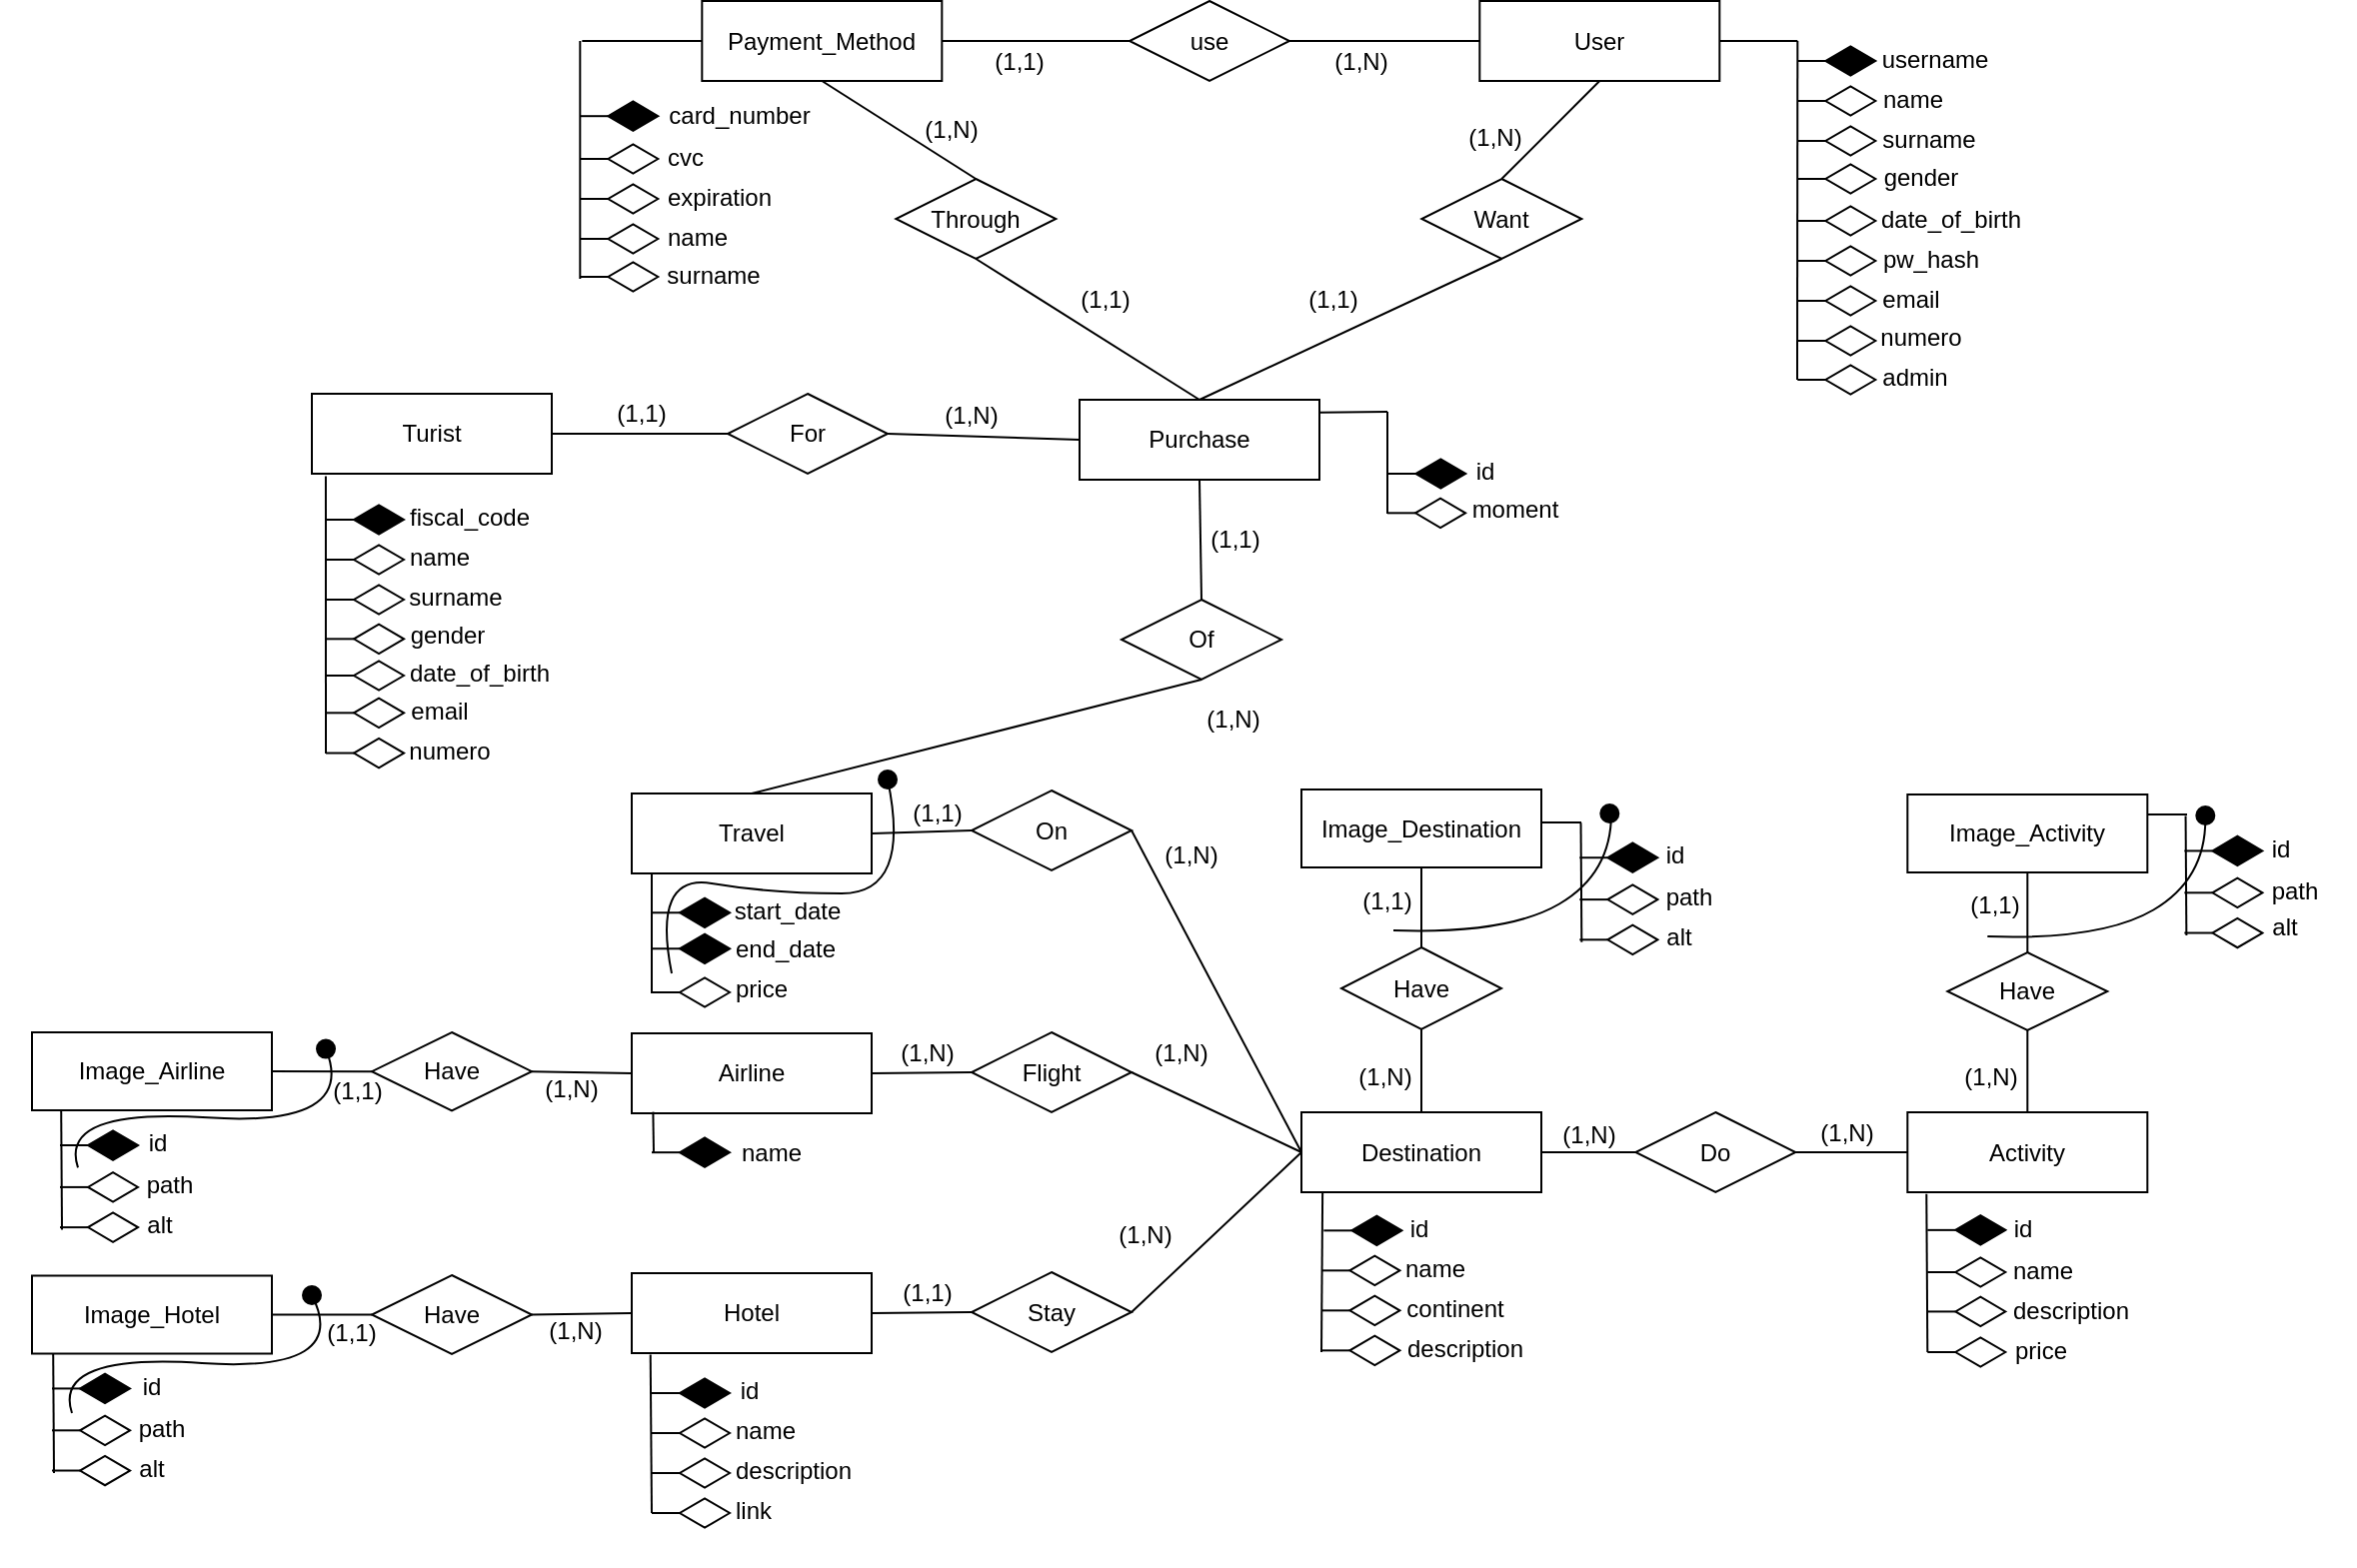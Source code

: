 <mxfile version="20.6.0" type="device"><diagram id="Di9s90D5BJ-oNOoDSjlQ" name="Pagina-1"><mxGraphModel dx="2793" dy="1998" grid="1" gridSize="10" guides="1" tooltips="1" connect="1" arrows="1" fold="1" page="1" pageScale="1" pageWidth="827" pageHeight="1169" math="0" shadow="0"><root><mxCell id="0"/><mxCell id="1" parent="0"/><mxCell id="9wGq8UuFE4hPXw9gjOKb-1" value="Destination" style="rounded=0;whiteSpace=wrap;html=1;" vertex="1" parent="1"><mxGeometry x="135" y="319.5" width="120" height="40" as="geometry"/></mxCell><mxCell id="9wGq8UuFE4hPXw9gjOKb-2" value="Do" style="rhombus;whiteSpace=wrap;html=1;" vertex="1" parent="1"><mxGeometry x="302.16" y="319.5" width="80" height="40" as="geometry"/></mxCell><mxCell id="9wGq8UuFE4hPXw9gjOKb-3" value="" style="endArrow=none;html=1;rounded=0;entryX=0;entryY=0.5;entryDx=0;entryDy=0;exitX=1;exitY=0.5;exitDx=0;exitDy=0;" edge="1" parent="1" source="9wGq8UuFE4hPXw9gjOKb-1" target="9wGq8UuFE4hPXw9gjOKb-2"><mxGeometry width="50" height="50" relative="1" as="geometry"><mxPoint x="175" y="259.5" as="sourcePoint"/><mxPoint x="299" y="339.5" as="targetPoint"/></mxGeometry></mxCell><mxCell id="9wGq8UuFE4hPXw9gjOKb-4" value="Activity" style="rounded=0;whiteSpace=wrap;html=1;" vertex="1" parent="1"><mxGeometry x="438.16" y="319.5" width="120" height="40" as="geometry"/></mxCell><mxCell id="9wGq8UuFE4hPXw9gjOKb-5" value="" style="endArrow=none;html=1;rounded=0;entryX=0;entryY=0.5;entryDx=0;entryDy=0;exitX=1;exitY=0.5;exitDx=0;exitDy=0;" edge="1" parent="1" source="9wGq8UuFE4hPXw9gjOKb-2" target="9wGq8UuFE4hPXw9gjOKb-4"><mxGeometry width="50" height="50" relative="1" as="geometry"><mxPoint x="238.16" y="339.5" as="sourcePoint"/><mxPoint x="288.16" y="289.5" as="targetPoint"/></mxGeometry></mxCell><mxCell id="9wGq8UuFE4hPXw9gjOKb-6" value="(1,N)" style="text;html=1;strokeColor=none;fillColor=none;align=center;verticalAlign=middle;whiteSpace=wrap;rounded=0;" vertex="1" parent="1"><mxGeometry x="249.16" y="320.5" width="60" height="20" as="geometry"/></mxCell><mxCell id="9wGq8UuFE4hPXw9gjOKb-8" value="" style="endArrow=none;html=1;rounded=0;entryX=0.088;entryY=1.003;entryDx=0;entryDy=0;entryPerimeter=0;" edge="1" parent="1" target="9wGq8UuFE4hPXw9gjOKb-1"><mxGeometry width="50" height="50" relative="1" as="geometry"><mxPoint x="145" y="439.5" as="sourcePoint"/><mxPoint x="145.0" y="361.67" as="targetPoint"/></mxGeometry></mxCell><mxCell id="9wGq8UuFE4hPXw9gjOKb-9" value="" style="endArrow=diamondThin;endFill=1;endSize=24;html=1;rounded=0;" edge="1" parent="1"><mxGeometry width="160" relative="1" as="geometry"><mxPoint x="146.16" y="378.67" as="sourcePoint"/><mxPoint x="186.16" y="378.67" as="targetPoint"/></mxGeometry></mxCell><mxCell id="9wGq8UuFE4hPXw9gjOKb-10" value="" style="endArrow=diamondThin;endFill=0;endSize=24;html=1;rounded=0;" edge="1" parent="1"><mxGeometry width="160" relative="1" as="geometry"><mxPoint x="145.16" y="398.67" as="sourcePoint"/><mxPoint x="185.16" y="398.67" as="targetPoint"/></mxGeometry></mxCell><mxCell id="9wGq8UuFE4hPXw9gjOKb-11" value="" style="endArrow=diamondThin;endFill=0;endSize=24;html=1;rounded=0;" edge="1" parent="1"><mxGeometry width="160" relative="1" as="geometry"><mxPoint x="145.16" y="418.67" as="sourcePoint"/><mxPoint x="185.16" y="418.67" as="targetPoint"/></mxGeometry></mxCell><mxCell id="9wGq8UuFE4hPXw9gjOKb-12" value="" style="endArrow=diamondThin;endFill=0;endSize=24;html=1;rounded=0;" edge="1" parent="1"><mxGeometry width="160" relative="1" as="geometry"><mxPoint x="145.16" y="438.67" as="sourcePoint"/><mxPoint x="185.16" y="438.67" as="targetPoint"/></mxGeometry></mxCell><mxCell id="9wGq8UuFE4hPXw9gjOKb-13" value="" style="endArrow=diamondThin;endFill=0;endSize=24;html=1;rounded=0;" edge="1" parent="1"><mxGeometry width="160" relative="1" as="geometry"><mxPoint x="448.16" y="419.21" as="sourcePoint"/><mxPoint x="488.16" y="419.21" as="targetPoint"/></mxGeometry></mxCell><mxCell id="9wGq8UuFE4hPXw9gjOKb-14" value="" style="endArrow=diamondThin;endFill=0;endSize=24;html=1;rounded=0;" edge="1" parent="1"><mxGeometry width="160" relative="1" as="geometry"><mxPoint x="448.16" y="399.5" as="sourcePoint"/><mxPoint x="488.16" y="399.5" as="targetPoint"/></mxGeometry></mxCell><mxCell id="9wGq8UuFE4hPXw9gjOKb-15" value="id" style="text;html=1;strokeColor=none;fillColor=none;align=center;verticalAlign=middle;whiteSpace=wrap;rounded=0;" vertex="1" parent="1"><mxGeometry x="164.16" y="367.67" width="60" height="20" as="geometry"/></mxCell><mxCell id="9wGq8UuFE4hPXw9gjOKb-16" value="name" style="text;html=1;strokeColor=none;fillColor=none;align=center;verticalAlign=middle;whiteSpace=wrap;rounded=0;" vertex="1" parent="1"><mxGeometry x="172.16" y="387.67" width="60" height="20" as="geometry"/></mxCell><mxCell id="9wGq8UuFE4hPXw9gjOKb-17" value="continent" style="text;html=1;strokeColor=none;fillColor=none;align=center;verticalAlign=middle;whiteSpace=wrap;rounded=0;" vertex="1" parent="1"><mxGeometry x="182.16" y="407.67" width="60" height="20" as="geometry"/></mxCell><mxCell id="9wGq8UuFE4hPXw9gjOKb-18" value="(1,N)" style="text;html=1;strokeColor=none;fillColor=none;align=center;verticalAlign=middle;whiteSpace=wrap;rounded=0;" vertex="1" parent="1"><mxGeometry x="378.16" y="319.5" width="60" height="20" as="geometry"/></mxCell><mxCell id="9wGq8UuFE4hPXw9gjOKb-19" value="description" style="text;html=1;strokeColor=none;fillColor=none;align=center;verticalAlign=middle;whiteSpace=wrap;rounded=0;" vertex="1" parent="1"><mxGeometry x="187.16" y="427.67" width="60" height="20" as="geometry"/></mxCell><mxCell id="9wGq8UuFE4hPXw9gjOKb-22" value="On" style="rhombus;whiteSpace=wrap;html=1;" vertex="1" parent="1"><mxGeometry x="-30" y="158.5" width="80" height="40" as="geometry"/></mxCell><mxCell id="9wGq8UuFE4hPXw9gjOKb-23" value="Travel" style="rounded=0;whiteSpace=wrap;html=1;" vertex="1" parent="1"><mxGeometry x="-200" y="160" width="120" height="40" as="geometry"/></mxCell><mxCell id="9wGq8UuFE4hPXw9gjOKb-24" value="" style="endArrow=none;html=1;rounded=0;exitX=1;exitY=0.5;exitDx=0;exitDy=0;entryX=0;entryY=0.5;entryDx=0;entryDy=0;" edge="1" parent="1" source="9wGq8UuFE4hPXw9gjOKb-23" target="9wGq8UuFE4hPXw9gjOKb-22"><mxGeometry width="50" height="50" relative="1" as="geometry"><mxPoint x="70" y="239" as="sourcePoint"/><mxPoint x="120" y="189" as="targetPoint"/></mxGeometry></mxCell><mxCell id="9wGq8UuFE4hPXw9gjOKb-25" value="(1,1)" style="text;html=1;strokeColor=none;fillColor=none;align=center;verticalAlign=middle;whiteSpace=wrap;rounded=0;" vertex="1" parent="1"><mxGeometry x="-77" y="160" width="60" height="20" as="geometry"/></mxCell><mxCell id="9wGq8UuFE4hPXw9gjOKb-26" value="(1,N)" style="text;html=1;strokeColor=none;fillColor=none;align=center;verticalAlign=middle;whiteSpace=wrap;rounded=0;" vertex="1" parent="1"><mxGeometry x="50" y="181" width="60" height="20" as="geometry"/></mxCell><mxCell id="9wGq8UuFE4hPXw9gjOKb-29" value="" style="endArrow=none;html=1;rounded=0;" edge="1" parent="1"><mxGeometry width="50" height="50" relative="1" as="geometry"><mxPoint x="-190" y="260" as="sourcePoint"/><mxPoint x="-190" y="200" as="targetPoint"/></mxGeometry></mxCell><mxCell id="9wGq8UuFE4hPXw9gjOKb-32" value="start_date" style="text;html=1;strokeColor=none;fillColor=none;align=center;verticalAlign=middle;whiteSpace=wrap;rounded=0;" vertex="1" parent="1"><mxGeometry x="-152" y="209" width="60" height="20" as="geometry"/></mxCell><mxCell id="9wGq8UuFE4hPXw9gjOKb-33" value="" style="endArrow=diamondThin;endFill=0;endSize=24;html=1;rounded=0;" edge="1" parent="1"><mxGeometry width="160" relative="1" as="geometry"><mxPoint x="-190" y="259.5" as="sourcePoint"/><mxPoint x="-150" y="259.5" as="targetPoint"/></mxGeometry></mxCell><mxCell id="9wGq8UuFE4hPXw9gjOKb-36" value="end_date" style="text;html=1;strokeColor=none;fillColor=none;align=center;verticalAlign=middle;whiteSpace=wrap;rounded=0;" vertex="1" parent="1"><mxGeometry x="-153" y="228" width="60" height="20" as="geometry"/></mxCell><mxCell id="9wGq8UuFE4hPXw9gjOKb-37" value="price" style="text;html=1;strokeColor=none;fillColor=none;align=center;verticalAlign=middle;whiteSpace=wrap;rounded=0;" vertex="1" parent="1"><mxGeometry x="-165" y="248" width="60" height="20" as="geometry"/></mxCell><mxCell id="9wGq8UuFE4hPXw9gjOKb-44" value="" style="endArrow=none;html=1;rounded=0;entryX=0;entryY=0.5;entryDx=0;entryDy=0;exitX=1;exitY=0.5;exitDx=0;exitDy=0;" edge="1" parent="1" source="9wGq8UuFE4hPXw9gjOKb-46" target="9wGq8UuFE4hPXw9gjOKb-1"><mxGeometry width="50" height="50" relative="1" as="geometry"><mxPoint x="80" y="300" as="sourcePoint"/><mxPoint x="150" y="320" as="targetPoint"/></mxGeometry></mxCell><mxCell id="9wGq8UuFE4hPXw9gjOKb-45" value="Airline" style="rounded=0;whiteSpace=wrap;html=1;" vertex="1" parent="1"><mxGeometry x="-200" y="280" width="120" height="40" as="geometry"/></mxCell><mxCell id="9wGq8UuFE4hPXw9gjOKb-46" value="Flight" style="rhombus;whiteSpace=wrap;html=1;" vertex="1" parent="1"><mxGeometry x="-30" y="279.5" width="80" height="40" as="geometry"/></mxCell><mxCell id="9wGq8UuFE4hPXw9gjOKb-47" value="" style="endArrow=none;html=1;rounded=0;entryX=0;entryY=0.5;entryDx=0;entryDy=0;exitX=1;exitY=0.5;exitDx=0;exitDy=0;" edge="1" parent="1" source="9wGq8UuFE4hPXw9gjOKb-45" target="9wGq8UuFE4hPXw9gjOKb-46"><mxGeometry width="50" height="50" relative="1" as="geometry"><mxPoint x="-50" y="310" as="sourcePoint"/><mxPoint x="-20" y="410" as="targetPoint"/></mxGeometry></mxCell><mxCell id="9wGq8UuFE4hPXw9gjOKb-48" value="(1,N)" style="text;html=1;strokeColor=none;fillColor=none;align=center;verticalAlign=middle;whiteSpace=wrap;rounded=0;" vertex="1" parent="1"><mxGeometry x="-82" y="280" width="60" height="20" as="geometry"/></mxCell><mxCell id="9wGq8UuFE4hPXw9gjOKb-49" value="" style="endArrow=none;html=1;rounded=0;entryX=0.089;entryY=0.983;entryDx=0;entryDy=0;entryPerimeter=0;" edge="1" parent="1" target="9wGq8UuFE4hPXw9gjOKb-45"><mxGeometry width="50" height="50" relative="1" as="geometry"><mxPoint x="-189" y="340" as="sourcePoint"/><mxPoint x="-160" y="440" as="targetPoint"/></mxGeometry></mxCell><mxCell id="9wGq8UuFE4hPXw9gjOKb-51" value="" style="endArrow=diamondThin;endFill=1;endSize=24;html=1;rounded=0;" edge="1" parent="1"><mxGeometry width="160" relative="1" as="geometry"><mxPoint x="-190" y="339.58" as="sourcePoint"/><mxPoint x="-150" y="339.58" as="targetPoint"/></mxGeometry></mxCell><mxCell id="9wGq8UuFE4hPXw9gjOKb-54" value="name" style="text;html=1;strokeColor=none;fillColor=none;align=center;verticalAlign=middle;whiteSpace=wrap;rounded=0;" vertex="1" parent="1"><mxGeometry x="-160" y="330" width="60" height="20" as="geometry"/></mxCell><mxCell id="9wGq8UuFE4hPXw9gjOKb-55" value="(1,N)" style="text;html=1;strokeColor=none;fillColor=none;align=center;verticalAlign=middle;whiteSpace=wrap;rounded=0;" vertex="1" parent="1"><mxGeometry x="45" y="279.5" width="60" height="20" as="geometry"/></mxCell><mxCell id="9wGq8UuFE4hPXw9gjOKb-56" value="" style="endArrow=none;html=1;rounded=0;entryX=0;entryY=0.5;entryDx=0;entryDy=0;exitX=1;exitY=0.5;exitDx=0;exitDy=0;" edge="1" parent="1" source="9wGq8UuFE4hPXw9gjOKb-57" target="9wGq8UuFE4hPXw9gjOKb-1"><mxGeometry width="50" height="50" relative="1" as="geometry"><mxPoint x="90" y="420" as="sourcePoint"/><mxPoint x="100" y="430" as="targetPoint"/></mxGeometry></mxCell><mxCell id="9wGq8UuFE4hPXw9gjOKb-57" value="Stay" style="rhombus;whiteSpace=wrap;html=1;" vertex="1" parent="1"><mxGeometry x="-30" y="399.5" width="80" height="40" as="geometry"/></mxCell><mxCell id="9wGq8UuFE4hPXw9gjOKb-58" value="" style="endArrow=none;html=1;rounded=0;entryX=0;entryY=0.5;entryDx=0;entryDy=0;exitX=1;exitY=0.5;exitDx=0;exitDy=0;" edge="1" parent="1" source="9wGq8UuFE4hPXw9gjOKb-59" target="9wGq8UuFE4hPXw9gjOKb-57"><mxGeometry width="50" height="50" relative="1" as="geometry"><mxPoint x="-90" y="580" as="sourcePoint"/><mxPoint x="-40" y="530" as="targetPoint"/></mxGeometry></mxCell><mxCell id="9wGq8UuFE4hPXw9gjOKb-59" value="Hotel" style="rounded=0;whiteSpace=wrap;html=1;" vertex="1" parent="1"><mxGeometry x="-200" y="400" width="120" height="40" as="geometry"/></mxCell><mxCell id="9wGq8UuFE4hPXw9gjOKb-60" value="" style="endArrow=none;html=1;rounded=0;exitX=1;exitY=0.5;exitDx=0;exitDy=0;entryX=0;entryY=0.5;entryDx=0;entryDy=0;" edge="1" parent="1" source="9wGq8UuFE4hPXw9gjOKb-22" target="9wGq8UuFE4hPXw9gjOKb-1"><mxGeometry width="50" height="50" relative="1" as="geometry"><mxPoint x="210" y="210" as="sourcePoint"/><mxPoint x="260" y="160" as="targetPoint"/></mxGeometry></mxCell><mxCell id="9wGq8UuFE4hPXw9gjOKb-61" value="" style="endArrow=none;html=1;rounded=0;entryX=0.078;entryY=1.019;entryDx=0;entryDy=0;entryPerimeter=0;" edge="1" parent="1" target="9wGq8UuFE4hPXw9gjOKb-59"><mxGeometry width="50" height="50" relative="1" as="geometry"><mxPoint x="-190" y="520" as="sourcePoint"/><mxPoint x="-190" y="442" as="targetPoint"/></mxGeometry></mxCell><mxCell id="9wGq8UuFE4hPXw9gjOKb-62" value="price" style="text;html=1;strokeColor=none;fillColor=none;align=center;verticalAlign=middle;whiteSpace=wrap;rounded=0;" vertex="1" parent="1"><mxGeometry x="475.16" y="428.5" width="60" height="20" as="geometry"/></mxCell><mxCell id="9wGq8UuFE4hPXw9gjOKb-63" value="description" style="text;html=1;strokeColor=none;fillColor=none;align=center;verticalAlign=middle;whiteSpace=wrap;rounded=0;" vertex="1" parent="1"><mxGeometry x="490.16" y="408.5" width="60" height="20" as="geometry"/></mxCell><mxCell id="9wGq8UuFE4hPXw9gjOKb-64" value="name" style="text;html=1;strokeColor=none;fillColor=none;align=center;verticalAlign=middle;whiteSpace=wrap;rounded=0;" vertex="1" parent="1"><mxGeometry x="476.16" y="388.5" width="60" height="20" as="geometry"/></mxCell><mxCell id="9wGq8UuFE4hPXw9gjOKb-65" value="id" style="text;html=1;strokeColor=none;fillColor=none;align=center;verticalAlign=middle;whiteSpace=wrap;rounded=0;" vertex="1" parent="1"><mxGeometry x="466.16" y="367.67" width="60" height="20" as="geometry"/></mxCell><mxCell id="9wGq8UuFE4hPXw9gjOKb-66" value="link" style="text;html=1;strokeColor=none;fillColor=none;align=center;verticalAlign=middle;whiteSpace=wrap;rounded=0;" vertex="1" parent="1"><mxGeometry x="-169" y="509" width="60" height="20" as="geometry"/></mxCell><mxCell id="9wGq8UuFE4hPXw9gjOKb-67" value="description" style="text;html=1;strokeColor=none;fillColor=none;align=center;verticalAlign=middle;whiteSpace=wrap;rounded=0;" vertex="1" parent="1"><mxGeometry x="-149" y="489" width="60" height="20" as="geometry"/></mxCell><mxCell id="9wGq8UuFE4hPXw9gjOKb-68" value="name" style="text;html=1;strokeColor=none;fillColor=none;align=center;verticalAlign=middle;whiteSpace=wrap;rounded=0;" vertex="1" parent="1"><mxGeometry x="-163" y="469" width="60" height="20" as="geometry"/></mxCell><mxCell id="9wGq8UuFE4hPXw9gjOKb-69" value="id" style="text;html=1;strokeColor=none;fillColor=none;align=center;verticalAlign=middle;whiteSpace=wrap;rounded=0;" vertex="1" parent="1"><mxGeometry x="-171" y="449" width="60" height="20" as="geometry"/></mxCell><mxCell id="9wGq8UuFE4hPXw9gjOKb-70" value="" style="endArrow=diamondThin;endFill=1;endSize=24;html=1;rounded=0;" edge="1" parent="1"><mxGeometry width="160" relative="1" as="geometry"><mxPoint x="-190" y="460" as="sourcePoint"/><mxPoint x="-150" y="460" as="targetPoint"/></mxGeometry></mxCell><mxCell id="9wGq8UuFE4hPXw9gjOKb-71" value="" style="endArrow=diamondThin;endFill=0;endSize=24;html=1;rounded=0;" edge="1" parent="1"><mxGeometry width="160" relative="1" as="geometry"><mxPoint x="-190" y="480" as="sourcePoint"/><mxPoint x="-150" y="480" as="targetPoint"/></mxGeometry></mxCell><mxCell id="9wGq8UuFE4hPXw9gjOKb-73" value="" style="endArrow=diamondThin;endFill=0;endSize=24;html=1;rounded=0;" edge="1" parent="1"><mxGeometry width="160" relative="1" as="geometry"><mxPoint x="448.16" y="439.5" as="sourcePoint"/><mxPoint x="488.16" y="439.5" as="targetPoint"/></mxGeometry></mxCell><mxCell id="9wGq8UuFE4hPXw9gjOKb-74" value="" style="endArrow=diamondThin;endFill=0;endSize=24;html=1;rounded=0;" edge="1" parent="1"><mxGeometry width="160" relative="1" as="geometry"><mxPoint x="-190" y="500" as="sourcePoint"/><mxPoint x="-150.0" y="500" as="targetPoint"/></mxGeometry></mxCell><mxCell id="9wGq8UuFE4hPXw9gjOKb-75" value="" style="endArrow=diamondThin;endFill=0;endSize=24;html=1;rounded=0;" edge="1" parent="1"><mxGeometry width="160" relative="1" as="geometry"><mxPoint x="-190" y="520" as="sourcePoint"/><mxPoint x="-150.0" y="520" as="targetPoint"/></mxGeometry></mxCell><mxCell id="9wGq8UuFE4hPXw9gjOKb-77" value="(1,1)" style="text;html=1;strokeColor=none;fillColor=none;align=center;verticalAlign=middle;whiteSpace=wrap;rounded=0;" vertex="1" parent="1"><mxGeometry x="-82" y="400" width="60" height="20" as="geometry"/></mxCell><mxCell id="9wGq8UuFE4hPXw9gjOKb-78" value="(1,N)" style="text;html=1;strokeColor=none;fillColor=none;align=center;verticalAlign=middle;whiteSpace=wrap;rounded=0;" vertex="1" parent="1"><mxGeometry x="27" y="371.3" width="60" height="20" as="geometry"/></mxCell><mxCell id="9wGq8UuFE4hPXw9gjOKb-79" value="" style="endArrow=none;html=1;rounded=0;entryX=0.079;entryY=1.023;entryDx=0;entryDy=0;entryPerimeter=0;" edge="1" parent="1"><mxGeometry width="50" height="50" relative="1" as="geometry"><mxPoint x="448.16" y="439.5" as="sourcePoint"/><mxPoint x="447.64" y="360.42" as="targetPoint"/></mxGeometry></mxCell><mxCell id="9wGq8UuFE4hPXw9gjOKb-80" value="" style="endArrow=diamondThin;endFill=1;endSize=24;html=1;rounded=0;" edge="1" parent="1"><mxGeometry width="160" relative="1" as="geometry"><mxPoint x="448.16" y="378.43" as="sourcePoint"/><mxPoint x="488.16" y="378.43" as="targetPoint"/></mxGeometry></mxCell><mxCell id="9wGq8UuFE4hPXw9gjOKb-88" value="Image_Activity" style="rounded=0;whiteSpace=wrap;html=1;" vertex="1" parent="1"><mxGeometry x="438.16" y="160.5" width="120" height="39" as="geometry"/></mxCell><mxCell id="9wGq8UuFE4hPXw9gjOKb-89" value="Have" style="rhombus;whiteSpace=wrap;html=1;" vertex="1" parent="1"><mxGeometry x="458.16" y="239.5" width="80" height="39" as="geometry"/></mxCell><mxCell id="9wGq8UuFE4hPXw9gjOKb-90" value="Image_Destination" style="rounded=0;whiteSpace=wrap;html=1;" vertex="1" parent="1"><mxGeometry x="135.0" y="158" width="120" height="39" as="geometry"/></mxCell><mxCell id="9wGq8UuFE4hPXw9gjOKb-91" value="Have" style="rhombus;whiteSpace=wrap;html=1;" vertex="1" parent="1"><mxGeometry x="155" y="237" width="80" height="41" as="geometry"/></mxCell><mxCell id="9wGq8UuFE4hPXw9gjOKb-92" value="Image_Airline" style="rounded=0;whiteSpace=wrap;html=1;" vertex="1" parent="1"><mxGeometry x="-500" y="279.5" width="120" height="39" as="geometry"/></mxCell><mxCell id="9wGq8UuFE4hPXw9gjOKb-93" value="Have" style="rhombus;whiteSpace=wrap;html=1;" vertex="1" parent="1"><mxGeometry x="-330" y="279.5" width="80" height="39.17" as="geometry"/></mxCell><mxCell id="9wGq8UuFE4hPXw9gjOKb-94" value="Image_Hotel" style="rounded=0;whiteSpace=wrap;html=1;" vertex="1" parent="1"><mxGeometry x="-500" y="401.25" width="120" height="39" as="geometry"/></mxCell><mxCell id="9wGq8UuFE4hPXw9gjOKb-95" value="Have" style="rhombus;whiteSpace=wrap;html=1;" vertex="1" parent="1"><mxGeometry x="-330" y="401" width="80" height="39.5" as="geometry"/></mxCell><mxCell id="9wGq8UuFE4hPXw9gjOKb-100" value="" style="endArrow=none;html=1;rounded=0;entryX=0;entryY=0.5;entryDx=0;entryDy=0;exitX=1;exitY=0.5;exitDx=0;exitDy=0;" edge="1" parent="1" source="9wGq8UuFE4hPXw9gjOKb-95" target="9wGq8UuFE4hPXw9gjOKb-59"><mxGeometry width="50" height="50" relative="1" as="geometry"><mxPoint x="-280" y="445" as="sourcePoint"/><mxPoint x="-230" y="395" as="targetPoint"/></mxGeometry></mxCell><mxCell id="9wGq8UuFE4hPXw9gjOKb-101" value="" style="endArrow=none;html=1;rounded=0;entryX=0;entryY=0.5;entryDx=0;entryDy=0;exitX=1;exitY=0.5;exitDx=0;exitDy=0;" edge="1" parent="1" source="9wGq8UuFE4hPXw9gjOKb-94" target="9wGq8UuFE4hPXw9gjOKb-95"><mxGeometry width="50" height="50" relative="1" as="geometry"><mxPoint x="-400" y="445" as="sourcePoint"/><mxPoint x="-350" y="395" as="targetPoint"/></mxGeometry></mxCell><mxCell id="9wGq8UuFE4hPXw9gjOKb-102" value="" style="endArrow=none;html=1;rounded=0;entryX=0;entryY=0.5;entryDx=0;entryDy=0;exitX=1;exitY=0.5;exitDx=0;exitDy=0;" edge="1" parent="1" source="9wGq8UuFE4hPXw9gjOKb-93" target="9wGq8UuFE4hPXw9gjOKb-45"><mxGeometry width="50" height="50" relative="1" as="geometry"><mxPoint x="-270" y="331" as="sourcePoint"/><mxPoint x="-220" y="281" as="targetPoint"/></mxGeometry></mxCell><mxCell id="9wGq8UuFE4hPXw9gjOKb-103" value="" style="endArrow=none;html=1;rounded=0;entryX=0;entryY=0.5;entryDx=0;entryDy=0;exitX=1;exitY=0.5;exitDx=0;exitDy=0;" edge="1" parent="1" source="9wGq8UuFE4hPXw9gjOKb-92" target="9wGq8UuFE4hPXw9gjOKb-93"><mxGeometry width="50" height="50" relative="1" as="geometry"><mxPoint x="-390" y="320" as="sourcePoint"/><mxPoint x="-340" y="270" as="targetPoint"/></mxGeometry></mxCell><mxCell id="9wGq8UuFE4hPXw9gjOKb-104" value="" style="endArrow=none;html=1;rounded=0;exitX=0.5;exitY=0;exitDx=0;exitDy=0;entryX=0.5;entryY=1;entryDx=0;entryDy=0;" edge="1" parent="1" source="9wGq8UuFE4hPXw9gjOKb-91" target="9wGq8UuFE4hPXw9gjOKb-90"><mxGeometry width="50" height="50" relative="1" as="geometry"><mxPoint x="243.16" y="209.5" as="sourcePoint"/><mxPoint x="293.16" y="159.5" as="targetPoint"/></mxGeometry></mxCell><mxCell id="9wGq8UuFE4hPXw9gjOKb-108" value="" style="endArrow=none;html=1;rounded=0;entryX=0.5;entryY=1;entryDx=0;entryDy=0;exitX=0.5;exitY=0;exitDx=0;exitDy=0;" edge="1" parent="1" source="9wGq8UuFE4hPXw9gjOKb-89" target="9wGq8UuFE4hPXw9gjOKb-88"><mxGeometry width="50" height="50" relative="1" as="geometry"><mxPoint x="501" y="228.5" as="sourcePoint"/><mxPoint x="313.16" y="169.5" as="targetPoint"/></mxGeometry></mxCell><mxCell id="9wGq8UuFE4hPXw9gjOKb-109" value="" style="endArrow=none;html=1;rounded=0;exitX=0.5;exitY=0;exitDx=0;exitDy=0;entryX=0.5;entryY=1;entryDx=0;entryDy=0;" edge="1" parent="1" source="9wGq8UuFE4hPXw9gjOKb-4" target="9wGq8UuFE4hPXw9gjOKb-89"><mxGeometry width="50" height="50" relative="1" as="geometry"><mxPoint x="273.16" y="229.5" as="sourcePoint"/><mxPoint x="323.16" y="179.5" as="targetPoint"/></mxGeometry></mxCell><mxCell id="9wGq8UuFE4hPXw9gjOKb-110" value="" style="endArrow=none;html=1;rounded=0;exitX=0.5;exitY=0;exitDx=0;exitDy=0;entryX=0.5;entryY=1;entryDx=0;entryDy=0;" edge="1" parent="1" source="9wGq8UuFE4hPXw9gjOKb-1" target="9wGq8UuFE4hPXw9gjOKb-91"><mxGeometry width="50" height="50" relative="1" as="geometry"><mxPoint x="283.16" y="239.5" as="sourcePoint"/><mxPoint x="333.16" y="189.5" as="targetPoint"/></mxGeometry></mxCell><mxCell id="9wGq8UuFE4hPXw9gjOKb-113" value="" style="endArrow=none;html=1;rounded=0;entryX=0.105;entryY=1.05;entryDx=0;entryDy=0;entryPerimeter=0;" edge="1" parent="1"><mxGeometry width="50" height="50" relative="1" as="geometry"><mxPoint x="-489" y="500" as="sourcePoint"/><mxPoint x="-489.4" y="440.2" as="targetPoint"/></mxGeometry></mxCell><mxCell id="9wGq8UuFE4hPXw9gjOKb-114" value="" style="endArrow=diamondThin;endFill=1;endSize=24;html=1;rounded=0;" edge="1" parent="1"><mxGeometry width="160" relative="1" as="geometry"><mxPoint x="-490" y="457.71" as="sourcePoint"/><mxPoint x="-450" y="457.71" as="targetPoint"/></mxGeometry></mxCell><mxCell id="9wGq8UuFE4hPXw9gjOKb-115" value="" style="curved=1;endArrow=none;html=1;rounded=0;startArrow=none;" edge="1" parent="1" source="9wGq8UuFE4hPXw9gjOKb-116"><mxGeometry width="50" height="50" relative="1" as="geometry"><mxPoint x="-480" y="470" as="sourcePoint"/><mxPoint x="-360" y="411" as="targetPoint"/><Array as="points"/></mxGeometry></mxCell><mxCell id="9wGq8UuFE4hPXw9gjOKb-116" value="" style="shape=waypoint;sketch=0;fillStyle=solid;size=10;pointerEvents=1;points=[];fillColor=none;resizable=0;rotatable=0;perimeter=centerPerimeter;snapToPoint=1;" vertex="1" parent="1"><mxGeometry x="-380" y="391" width="40" height="40" as="geometry"/></mxCell><mxCell id="9wGq8UuFE4hPXw9gjOKb-117" value="" style="curved=1;endArrow=none;html=1;rounded=0;" edge="1" parent="1" target="9wGq8UuFE4hPXw9gjOKb-116"><mxGeometry width="50" height="50" relative="1" as="geometry"><mxPoint x="-480" y="470.0" as="sourcePoint"/><mxPoint x="-360" y="411" as="targetPoint"/><Array as="points"><mxPoint x="-490" y="440"/><mxPoint x="-340" y="450"/></Array></mxGeometry></mxCell><mxCell id="9wGq8UuFE4hPXw9gjOKb-119" value="" style="endArrow=diamondThin;endFill=0;endSize=24;html=1;rounded=0;" edge="1" parent="1"><mxGeometry width="160" relative="1" as="geometry"><mxPoint x="-490" y="478.66" as="sourcePoint"/><mxPoint x="-450.0" y="478.66" as="targetPoint"/></mxGeometry></mxCell><mxCell id="9wGq8UuFE4hPXw9gjOKb-120" value="" style="endArrow=diamondThin;endFill=0;endSize=24;html=1;rounded=0;" edge="1" parent="1"><mxGeometry width="160" relative="1" as="geometry"><mxPoint x="-490" y="498.76" as="sourcePoint"/><mxPoint x="-450.0" y="498.76" as="targetPoint"/></mxGeometry></mxCell><mxCell id="9wGq8UuFE4hPXw9gjOKb-121" value="id" style="text;html=1;strokeColor=none;fillColor=none;align=center;verticalAlign=middle;whiteSpace=wrap;rounded=0;" vertex="1" parent="1"><mxGeometry x="-470" y="447" width="60" height="20" as="geometry"/></mxCell><mxCell id="9wGq8UuFE4hPXw9gjOKb-122" value="path" style="text;html=1;strokeColor=none;fillColor=none;align=center;verticalAlign=middle;whiteSpace=wrap;rounded=0;" vertex="1" parent="1"><mxGeometry x="-465" y="468" width="60" height="20" as="geometry"/></mxCell><mxCell id="9wGq8UuFE4hPXw9gjOKb-123" value="alt" style="text;html=1;strokeColor=none;fillColor=none;align=center;verticalAlign=middle;whiteSpace=wrap;rounded=0;" vertex="1" parent="1"><mxGeometry x="-470" y="488" width="60" height="20" as="geometry"/></mxCell><mxCell id="9wGq8UuFE4hPXw9gjOKb-124" value="" style="curved=1;endArrow=none;html=1;rounded=0;startArrow=none;" edge="1" parent="1" source="9wGq8UuFE4hPXw9gjOKb-140"><mxGeometry width="50" height="50" relative="1" as="geometry"><mxPoint x="-477" y="347.17" as="sourcePoint"/><mxPoint x="-357" y="288.17" as="targetPoint"/><Array as="points"/></mxGeometry></mxCell><mxCell id="9wGq8UuFE4hPXw9gjOKb-126" value="" style="endArrow=none;html=1;rounded=0;entryX=0.105;entryY=1.05;entryDx=0;entryDy=0;entryPerimeter=0;" edge="1" parent="1"><mxGeometry width="50" height="50" relative="1" as="geometry"><mxPoint x="-485" y="378.3" as="sourcePoint"/><mxPoint x="-485.4" y="318.5" as="targetPoint"/></mxGeometry></mxCell><mxCell id="9wGq8UuFE4hPXw9gjOKb-127" value="" style="endArrow=diamondThin;endFill=1;endSize=24;html=1;rounded=0;" edge="1" parent="1"><mxGeometry width="160" relative="1" as="geometry"><mxPoint x="-486" y="336.01" as="sourcePoint"/><mxPoint x="-446" y="336.01" as="targetPoint"/></mxGeometry></mxCell><mxCell id="9wGq8UuFE4hPXw9gjOKb-128" value="" style="endArrow=diamondThin;endFill=0;endSize=24;html=1;rounded=0;" edge="1" parent="1"><mxGeometry width="160" relative="1" as="geometry"><mxPoint x="-486" y="356.96" as="sourcePoint"/><mxPoint x="-446.0" y="356.96" as="targetPoint"/></mxGeometry></mxCell><mxCell id="9wGq8UuFE4hPXw9gjOKb-129" value="" style="endArrow=diamondThin;endFill=0;endSize=24;html=1;rounded=0;" edge="1" parent="1"><mxGeometry width="160" relative="1" as="geometry"><mxPoint x="-486" y="377.06" as="sourcePoint"/><mxPoint x="-446" y="377.06" as="targetPoint"/></mxGeometry></mxCell><mxCell id="9wGq8UuFE4hPXw9gjOKb-130" value="id" style="text;html=1;strokeColor=none;fillColor=none;align=center;verticalAlign=middle;whiteSpace=wrap;rounded=0;" vertex="1" parent="1"><mxGeometry x="-467" y="325.3" width="60" height="20" as="geometry"/></mxCell><mxCell id="9wGq8UuFE4hPXw9gjOKb-131" value="path" style="text;html=1;strokeColor=none;fillColor=none;align=center;verticalAlign=middle;whiteSpace=wrap;rounded=0;" vertex="1" parent="1"><mxGeometry x="-461" y="346.3" width="60" height="20" as="geometry"/></mxCell><mxCell id="9wGq8UuFE4hPXw9gjOKb-132" value="alt" style="text;html=1;strokeColor=none;fillColor=none;align=center;verticalAlign=middle;whiteSpace=wrap;rounded=0;" vertex="1" parent="1"><mxGeometry x="-466" y="366.3" width="60" height="20" as="geometry"/></mxCell><mxCell id="9wGq8UuFE4hPXw9gjOKb-140" value="" style="shape=waypoint;sketch=0;fillStyle=solid;size=10;pointerEvents=1;points=[];fillColor=none;resizable=0;rotatable=0;perimeter=centerPerimeter;snapToPoint=1;" vertex="1" parent="1"><mxGeometry x="-373" y="267.8" width="40" height="40" as="geometry"/></mxCell><mxCell id="9wGq8UuFE4hPXw9gjOKb-143" value="" style="curved=1;endArrow=none;html=1;rounded=0;" edge="1" parent="1" target="9wGq8UuFE4hPXw9gjOKb-140"><mxGeometry width="50" height="50" relative="1" as="geometry"><mxPoint x="-477" y="347.17" as="sourcePoint"/><mxPoint x="-357" y="288.17" as="targetPoint"/><Array as="points"><mxPoint x="-487" y="317.17"/><mxPoint x="-337" y="327.17"/></Array></mxGeometry></mxCell><mxCell id="9wGq8UuFE4hPXw9gjOKb-39" value="" style="shape=waypoint;sketch=0;fillStyle=solid;size=10;pointerEvents=1;points=[];fillColor=none;resizable=0;rotatable=0;perimeter=centerPerimeter;snapToPoint=1;" vertex="1" parent="1"><mxGeometry x="-92" y="133" width="40" height="40" as="geometry"/></mxCell><mxCell id="9wGq8UuFE4hPXw9gjOKb-144" value="" style="curved=1;endArrow=none;html=1;rounded=0;" edge="1" parent="1" target="9wGq8UuFE4hPXw9gjOKb-39"><mxGeometry width="50" height="50" relative="1" as="geometry"><mxPoint x="-180" y="250" as="sourcePoint"/><mxPoint x="-70" y="150" as="targetPoint"/><Array as="points"><mxPoint x="-190" y="200"/><mxPoint x="-130" y="210"/><mxPoint x="-60" y="210"/></Array></mxGeometry></mxCell><mxCell id="9wGq8UuFE4hPXw9gjOKb-145" value="" style="endArrow=none;html=1;rounded=0;entryX=0.105;entryY=1.05;entryDx=0;entryDy=0;entryPerimeter=0;" edge="1" parent="1"><mxGeometry width="50" height="50" relative="1" as="geometry"><mxPoint x="275.16" y="234.4" as="sourcePoint"/><mxPoint x="274.76" y="174.6" as="targetPoint"/></mxGeometry></mxCell><mxCell id="9wGq8UuFE4hPXw9gjOKb-146" value="" style="endArrow=diamondThin;endFill=1;endSize=24;html=1;rounded=0;" edge="1" parent="1"><mxGeometry width="160" relative="1" as="geometry"><mxPoint x="274.16" y="192.11" as="sourcePoint"/><mxPoint x="314.16" y="192.11" as="targetPoint"/></mxGeometry></mxCell><mxCell id="9wGq8UuFE4hPXw9gjOKb-147" value="" style="endArrow=diamondThin;endFill=0;endSize=24;html=1;rounded=0;" edge="1" parent="1"><mxGeometry width="160" relative="1" as="geometry"><mxPoint x="274.16" y="213.06" as="sourcePoint"/><mxPoint x="314.16" y="213.06" as="targetPoint"/></mxGeometry></mxCell><mxCell id="9wGq8UuFE4hPXw9gjOKb-148" value="" style="endArrow=diamondThin;endFill=0;endSize=24;html=1;rounded=0;" edge="1" parent="1"><mxGeometry width="160" relative="1" as="geometry"><mxPoint x="274.16" y="233.16" as="sourcePoint"/><mxPoint x="314.16" y="233.16" as="targetPoint"/></mxGeometry></mxCell><mxCell id="9wGq8UuFE4hPXw9gjOKb-149" value="id" style="text;html=1;strokeColor=none;fillColor=none;align=center;verticalAlign=middle;whiteSpace=wrap;rounded=0;" vertex="1" parent="1"><mxGeometry x="292.16" y="181.4" width="60" height="20" as="geometry"/></mxCell><mxCell id="9wGq8UuFE4hPXw9gjOKb-150" value="path" style="text;html=1;strokeColor=none;fillColor=none;align=center;verticalAlign=middle;whiteSpace=wrap;rounded=0;" vertex="1" parent="1"><mxGeometry x="299.16" y="202.4" width="60" height="20" as="geometry"/></mxCell><mxCell id="9wGq8UuFE4hPXw9gjOKb-151" value="alt" style="text;html=1;strokeColor=none;fillColor=none;align=center;verticalAlign=middle;whiteSpace=wrap;rounded=0;" vertex="1" parent="1"><mxGeometry x="294.16" y="222.4" width="60" height="20" as="geometry"/></mxCell><mxCell id="9wGq8UuFE4hPXw9gjOKb-153" value="" style="endArrow=none;html=1;rounded=0;entryX=0.105;entryY=1.05;entryDx=0;entryDy=0;entryPerimeter=0;" edge="1" parent="1"><mxGeometry width="50" height="50" relative="1" as="geometry"><mxPoint x="577.68" y="231.0" as="sourcePoint"/><mxPoint x="577.28" y="171.2" as="targetPoint"/></mxGeometry></mxCell><mxCell id="9wGq8UuFE4hPXw9gjOKb-154" value="" style="endArrow=diamondThin;endFill=1;endSize=24;html=1;rounded=0;" edge="1" parent="1"><mxGeometry width="160" relative="1" as="geometry"><mxPoint x="576.68" y="188.71" as="sourcePoint"/><mxPoint x="616.68" y="188.71" as="targetPoint"/></mxGeometry></mxCell><mxCell id="9wGq8UuFE4hPXw9gjOKb-155" value="" style="endArrow=diamondThin;endFill=0;endSize=24;html=1;rounded=0;" edge="1" parent="1"><mxGeometry width="160" relative="1" as="geometry"><mxPoint x="576.68" y="209.66" as="sourcePoint"/><mxPoint x="616.68" y="209.66" as="targetPoint"/></mxGeometry></mxCell><mxCell id="9wGq8UuFE4hPXw9gjOKb-156" value="" style="endArrow=diamondThin;endFill=0;endSize=24;html=1;rounded=0;" edge="1" parent="1"><mxGeometry width="160" relative="1" as="geometry"><mxPoint x="576.68" y="229.76" as="sourcePoint"/><mxPoint x="616.68" y="229.76" as="targetPoint"/></mxGeometry></mxCell><mxCell id="9wGq8UuFE4hPXw9gjOKb-157" value="id" style="text;html=1;strokeColor=none;fillColor=none;align=center;verticalAlign=middle;whiteSpace=wrap;rounded=0;" vertex="1" parent="1"><mxGeometry x="594.68" y="178" width="60" height="20" as="geometry"/></mxCell><mxCell id="9wGq8UuFE4hPXw9gjOKb-158" value="path" style="text;html=1;strokeColor=none;fillColor=none;align=center;verticalAlign=middle;whiteSpace=wrap;rounded=0;" vertex="1" parent="1"><mxGeometry x="601.68" y="199" width="60" height="20" as="geometry"/></mxCell><mxCell id="9wGq8UuFE4hPXw9gjOKb-159" value="alt" style="text;html=1;strokeColor=none;fillColor=none;align=center;verticalAlign=middle;whiteSpace=wrap;rounded=0;" vertex="1" parent="1"><mxGeometry x="596.68" y="217" width="60" height="20" as="geometry"/></mxCell><mxCell id="9wGq8UuFE4hPXw9gjOKb-161" value="" style="endArrow=none;html=1;rounded=0;" edge="1" parent="1"><mxGeometry width="50" height="50" relative="1" as="geometry"><mxPoint x="558" y="170.5" as="sourcePoint"/><mxPoint x="578" y="170.5" as="targetPoint"/></mxGeometry></mxCell><mxCell id="9wGq8UuFE4hPXw9gjOKb-162" value="" style="endArrow=none;html=1;rounded=0;" edge="1" parent="1"><mxGeometry width="50" height="50" relative="1" as="geometry"><mxPoint x="255" y="174.5" as="sourcePoint"/><mxPoint x="275" y="174.5" as="targetPoint"/></mxGeometry></mxCell><mxCell id="9wGq8UuFE4hPXw9gjOKb-163" value="" style="curved=1;endArrow=none;html=1;rounded=0;" edge="1" parent="1"><mxGeometry width="50" height="50" relative="1" as="geometry"><mxPoint x="181" y="228.5" as="sourcePoint"/><mxPoint x="290" y="170" as="targetPoint"/><Array as="points"><mxPoint x="238" y="230.5"/><mxPoint x="290" y="200"/></Array></mxGeometry></mxCell><mxCell id="9wGq8UuFE4hPXw9gjOKb-165" value="" style="shape=waypoint;sketch=0;fillStyle=solid;size=10;pointerEvents=1;points=[];fillColor=none;resizable=0;rotatable=0;perimeter=centerPerimeter;snapToPoint=1;" vertex="1" parent="1"><mxGeometry x="269.16" y="150" width="40" height="40" as="geometry"/></mxCell><mxCell id="9wGq8UuFE4hPXw9gjOKb-166" value="" style="shape=waypoint;sketch=0;fillStyle=solid;size=10;pointerEvents=1;points=[];fillColor=none;resizable=0;rotatable=0;perimeter=centerPerimeter;snapToPoint=1;" vertex="1" parent="1"><mxGeometry x="567.16" y="151" width="40" height="40" as="geometry"/></mxCell><mxCell id="9wGq8UuFE4hPXw9gjOKb-169" value="(1,1)" style="text;html=1;strokeColor=none;fillColor=none;align=center;verticalAlign=middle;whiteSpace=wrap;rounded=0;" vertex="1" parent="1"><mxGeometry x="-367" y="298.67" width="60" height="20" as="geometry"/></mxCell><mxCell id="9wGq8UuFE4hPXw9gjOKb-171" value="(1,1)" style="text;html=1;strokeColor=none;fillColor=none;align=center;verticalAlign=middle;whiteSpace=wrap;rounded=0;" vertex="1" parent="1"><mxGeometry x="-370" y="419.5" width="60" height="20" as="geometry"/></mxCell><mxCell id="9wGq8UuFE4hPXw9gjOKb-173" value="(1,N)" style="text;html=1;strokeColor=none;fillColor=none;align=center;verticalAlign=middle;whiteSpace=wrap;rounded=0;" vertex="1" parent="1"><mxGeometry x="-260" y="297.67" width="60" height="20" as="geometry"/></mxCell><mxCell id="9wGq8UuFE4hPXw9gjOKb-174" value="(1,N)" style="text;html=1;strokeColor=none;fillColor=none;align=center;verticalAlign=middle;whiteSpace=wrap;rounded=0;" vertex="1" parent="1"><mxGeometry x="-258" y="418.5" width="60" height="20" as="geometry"/></mxCell><mxCell id="9wGq8UuFE4hPXw9gjOKb-175" value="(1,1)" style="text;html=1;strokeColor=none;fillColor=none;align=center;verticalAlign=middle;whiteSpace=wrap;rounded=0;" vertex="1" parent="1"><mxGeometry x="148.16" y="204.4" width="60" height="20" as="geometry"/></mxCell><mxCell id="9wGq8UuFE4hPXw9gjOKb-176" value="(1,1)" style="text;html=1;strokeColor=none;fillColor=none;align=center;verticalAlign=middle;whiteSpace=wrap;rounded=0;" vertex="1" parent="1"><mxGeometry x="452.16" y="206.4" width="60" height="20" as="geometry"/></mxCell><mxCell id="9wGq8UuFE4hPXw9gjOKb-177" value="(1,N)" style="text;html=1;strokeColor=none;fillColor=none;align=center;verticalAlign=middle;whiteSpace=wrap;rounded=0;" vertex="1" parent="1"><mxGeometry x="147.0" y="291.5" width="60" height="20" as="geometry"/></mxCell><mxCell id="9wGq8UuFE4hPXw9gjOKb-178" value="(1,N)" style="text;html=1;strokeColor=none;fillColor=none;align=center;verticalAlign=middle;whiteSpace=wrap;rounded=0;" vertex="1" parent="1"><mxGeometry x="450.16" y="291.5" width="60" height="20" as="geometry"/></mxCell><mxCell id="9wGq8UuFE4hPXw9gjOKb-182" value="User" style="rounded=0;whiteSpace=wrap;html=1;" vertex="1" parent="1"><mxGeometry x="224.16" y="-236.5" width="120" height="40" as="geometry"/></mxCell><mxCell id="9wGq8UuFE4hPXw9gjOKb-188" value="" style="endArrow=none;html=1;rounded=0;exitX=1;exitY=0.5;exitDx=0;exitDy=0;" edge="1" parent="1" source="9wGq8UuFE4hPXw9gjOKb-182"><mxGeometry width="50" height="50" relative="1" as="geometry"><mxPoint x="443.16" y="-216.5" as="sourcePoint"/><mxPoint x="383.16" y="-216.5" as="targetPoint"/></mxGeometry></mxCell><mxCell id="9wGq8UuFE4hPXw9gjOKb-189" value="" style="endArrow=none;html=1;rounded=0;" edge="1" parent="1"><mxGeometry width="50" height="50" relative="1" as="geometry"><mxPoint x="383" y="-47" as="sourcePoint"/><mxPoint x="383.16" y="-216.5" as="targetPoint"/></mxGeometry></mxCell><mxCell id="9wGq8UuFE4hPXw9gjOKb-190" value="" style="endArrow=diamondThin;endFill=1;endSize=24;html=1;rounded=0;" edge="1" parent="1"><mxGeometry width="160" relative="1" as="geometry"><mxPoint x="383.16" y="-206.5" as="sourcePoint"/><mxPoint x="423.16" y="-206.5" as="targetPoint"/></mxGeometry></mxCell><mxCell id="9wGq8UuFE4hPXw9gjOKb-193" value="" style="endArrow=diamondThin;endFill=0;endSize=24;html=1;rounded=0;" edge="1" parent="1"><mxGeometry width="160" relative="1" as="geometry"><mxPoint x="383.16" y="-86.5" as="sourcePoint"/><mxPoint x="423.16" y="-86.5" as="targetPoint"/></mxGeometry></mxCell><mxCell id="9wGq8UuFE4hPXw9gjOKb-194" value="" style="endArrow=diamondThin;endFill=0;endSize=24;html=1;rounded=0;" edge="1" parent="1"><mxGeometry width="160" relative="1" as="geometry"><mxPoint x="383.16" y="-106.5" as="sourcePoint"/><mxPoint x="423.16" y="-106.5" as="targetPoint"/></mxGeometry></mxCell><mxCell id="9wGq8UuFE4hPXw9gjOKb-195" value="" style="endArrow=diamondThin;endFill=0;endSize=24;html=1;rounded=0;" edge="1" parent="1"><mxGeometry width="160" relative="1" as="geometry"><mxPoint x="383.16" y="-126.5" as="sourcePoint"/><mxPoint x="423.16" y="-126.5" as="targetPoint"/></mxGeometry></mxCell><mxCell id="9wGq8UuFE4hPXw9gjOKb-196" value="" style="endArrow=diamondThin;endFill=0;endSize=24;html=1;rounded=0;" edge="1" parent="1"><mxGeometry width="160" relative="1" as="geometry"><mxPoint x="383.16" y="-186.5" as="sourcePoint"/><mxPoint x="423.16" y="-186.5" as="targetPoint"/></mxGeometry></mxCell><mxCell id="9wGq8UuFE4hPXw9gjOKb-197" value="" style="endArrow=diamondThin;endFill=0;endSize=24;html=1;rounded=0;" edge="1" parent="1"><mxGeometry width="160" relative="1" as="geometry"><mxPoint x="383.16" y="-166.5" as="sourcePoint"/><mxPoint x="423.16" y="-166.5" as="targetPoint"/></mxGeometry></mxCell><mxCell id="9wGq8UuFE4hPXw9gjOKb-198" value="" style="endArrow=diamondThin;endFill=0;endSize=24;html=1;rounded=0;" edge="1" parent="1"><mxGeometry width="160" relative="1" as="geometry"><mxPoint x="383.16" y="-147.5" as="sourcePoint"/><mxPoint x="423.16" y="-147.5" as="targetPoint"/></mxGeometry></mxCell><mxCell id="9wGq8UuFE4hPXw9gjOKb-199" value="username" style="text;html=1;strokeColor=none;fillColor=none;align=center;verticalAlign=middle;whiteSpace=wrap;rounded=0;" vertex="1" parent="1"><mxGeometry x="422.16" y="-217.5" width="60" height="20" as="geometry"/></mxCell><mxCell id="9wGq8UuFE4hPXw9gjOKb-200" value="surname" style="text;html=1;strokeColor=none;fillColor=none;align=center;verticalAlign=middle;whiteSpace=wrap;rounded=0;" vertex="1" parent="1"><mxGeometry x="419.16" y="-177.5" width="60" height="20" as="geometry"/></mxCell><mxCell id="9wGq8UuFE4hPXw9gjOKb-201" value="gender" style="text;html=1;strokeColor=none;fillColor=none;align=center;verticalAlign=middle;whiteSpace=wrap;rounded=0;" vertex="1" parent="1"><mxGeometry x="415.16" y="-158.5" width="60" height="20" as="geometry"/></mxCell><mxCell id="9wGq8UuFE4hPXw9gjOKb-202" value="date_of_birth" style="text;html=1;strokeColor=none;fillColor=none;align=center;verticalAlign=middle;whiteSpace=wrap;rounded=0;" vertex="1" parent="1"><mxGeometry x="430.16" y="-137.5" width="60" height="20" as="geometry"/></mxCell><mxCell id="9wGq8UuFE4hPXw9gjOKb-203" value="pw_hash" style="text;html=1;strokeColor=none;fillColor=none;align=center;verticalAlign=middle;whiteSpace=wrap;rounded=0;" vertex="1" parent="1"><mxGeometry x="420.16" y="-117.5" width="60" height="20" as="geometry"/></mxCell><mxCell id="9wGq8UuFE4hPXw9gjOKb-204" value="name" style="text;html=1;strokeColor=none;fillColor=none;align=center;verticalAlign=middle;whiteSpace=wrap;rounded=0;" vertex="1" parent="1"><mxGeometry x="411.16" y="-197.5" width="60" height="20" as="geometry"/></mxCell><mxCell id="9wGq8UuFE4hPXw9gjOKb-205" value="" style="endArrow=diamondThin;endFill=0;endSize=24;html=1;rounded=0;" edge="1" parent="1"><mxGeometry width="160" relative="1" as="geometry"><mxPoint x="383.16" y="-66.5" as="sourcePoint"/><mxPoint x="423.16" y="-66.5" as="targetPoint"/></mxGeometry></mxCell><mxCell id="9wGq8UuFE4hPXw9gjOKb-206" value="email" style="text;html=1;strokeColor=none;fillColor=none;align=center;verticalAlign=middle;whiteSpace=wrap;rounded=0;" vertex="1" parent="1"><mxGeometry x="410.16" y="-97.5" width="60" height="20" as="geometry"/></mxCell><mxCell id="9wGq8UuFE4hPXw9gjOKb-207" value="numero" style="text;html=1;strokeColor=none;fillColor=none;align=center;verticalAlign=middle;whiteSpace=wrap;rounded=0;" vertex="1" parent="1"><mxGeometry x="415.16" y="-78.5" width="60" height="20" as="geometry"/></mxCell><mxCell id="9wGq8UuFE4hPXw9gjOKb-209" value="" style="endArrow=none;html=1;rounded=0;entryX=0;entryY=0.5;entryDx=0;entryDy=0;exitX=1;exitY=0.5;exitDx=0;exitDy=0;" edge="1" parent="1" source="9wGq8UuFE4hPXw9gjOKb-210" target="9wGq8UuFE4hPXw9gjOKb-182"><mxGeometry width="50" height="50" relative="1" as="geometry"><mxPoint x="99.32" y="-132.5" as="sourcePoint"/><mxPoint x="149.32" y="-182.5" as="targetPoint"/></mxGeometry></mxCell><mxCell id="9wGq8UuFE4hPXw9gjOKb-210" value="use" style="rhombus;whiteSpace=wrap;html=1;" vertex="1" parent="1"><mxGeometry x="49.0" y="-236.5" width="80" height="40" as="geometry"/></mxCell><mxCell id="9wGq8UuFE4hPXw9gjOKb-211" value="" style="endArrow=none;html=1;rounded=0;entryX=0;entryY=0.5;entryDx=0;entryDy=0;exitX=1;exitY=0.5;exitDx=0;exitDy=0;" edge="1" parent="1" source="9wGq8UuFE4hPXw9gjOKb-212" target="9wGq8UuFE4hPXw9gjOKb-210"><mxGeometry width="50" height="50" relative="1" as="geometry"><mxPoint x="-45.84" y="-86.5" as="sourcePoint"/><mxPoint x="4.16" y="-136.5" as="targetPoint"/></mxGeometry></mxCell><mxCell id="9wGq8UuFE4hPXw9gjOKb-212" value="Payment_Method" style="rounded=0;whiteSpace=wrap;html=1;" vertex="1" parent="1"><mxGeometry x="-164.84" y="-236.5" width="120" height="40" as="geometry"/></mxCell><mxCell id="9wGq8UuFE4hPXw9gjOKb-213" value="(1,1)" style="text;html=1;strokeColor=none;fillColor=none;align=center;verticalAlign=middle;whiteSpace=wrap;rounded=0;" vertex="1" parent="1"><mxGeometry x="-35.84" y="-216.5" width="60" height="20" as="geometry"/></mxCell><mxCell id="9wGq8UuFE4hPXw9gjOKb-214" value="(1,N)" style="text;html=1;strokeColor=none;fillColor=none;align=center;verticalAlign=middle;whiteSpace=wrap;rounded=0;" vertex="1" parent="1"><mxGeometry x="135.16" y="-216.5" width="60" height="20" as="geometry"/></mxCell><mxCell id="9wGq8UuFE4hPXw9gjOKb-215" value="" style="endArrow=none;html=1;rounded=0;" edge="1" parent="1"><mxGeometry width="50" height="50" relative="1" as="geometry"><mxPoint x="-225.84" y="-97.5" as="sourcePoint"/><mxPoint x="-225.84" y="-216.5" as="targetPoint"/></mxGeometry></mxCell><mxCell id="9wGq8UuFE4hPXw9gjOKb-217" value="" style="endArrow=diamondThin;endFill=1;endSize=24;html=1;rounded=0;" edge="1" parent="1"><mxGeometry width="160" relative="1" as="geometry"><mxPoint x="-225.84" y="-178.9" as="sourcePoint"/><mxPoint x="-185.84" y="-178.9" as="targetPoint"/></mxGeometry></mxCell><mxCell id="9wGq8UuFE4hPXw9gjOKb-218" value="card_number" style="text;html=1;strokeColor=none;fillColor=none;align=center;verticalAlign=middle;whiteSpace=wrap;rounded=0;" vertex="1" parent="1"><mxGeometry x="-175.84" y="-189.5" width="60" height="20" as="geometry"/></mxCell><mxCell id="9wGq8UuFE4hPXw9gjOKb-219" value="" style="endArrow=diamondThin;endFill=0;endSize=24;html=1;rounded=0;" edge="1" parent="1"><mxGeometry width="160" relative="1" as="geometry"><mxPoint x="-225.84" y="-157.5" as="sourcePoint"/><mxPoint x="-185.84" y="-157.5" as="targetPoint"/></mxGeometry></mxCell><mxCell id="9wGq8UuFE4hPXw9gjOKb-220" value="" style="endArrow=diamondThin;endFill=0;endSize=24;html=1;rounded=0;" edge="1" parent="1"><mxGeometry width="160" relative="1" as="geometry"><mxPoint x="-225.84" y="-137.5" as="sourcePoint"/><mxPoint x="-185.84" y="-137.5" as="targetPoint"/></mxGeometry></mxCell><mxCell id="9wGq8UuFE4hPXw9gjOKb-221" value="cvc" style="text;html=1;strokeColor=none;fillColor=none;align=center;verticalAlign=middle;whiteSpace=wrap;rounded=0;" vertex="1" parent="1"><mxGeometry x="-202.84" y="-168.5" width="60" height="20" as="geometry"/></mxCell><mxCell id="9wGq8UuFE4hPXw9gjOKb-222" value="expiration" style="text;html=1;strokeColor=none;fillColor=none;align=center;verticalAlign=middle;whiteSpace=wrap;rounded=0;" vertex="1" parent="1"><mxGeometry x="-185.84" y="-148.5" width="60" height="20" as="geometry"/></mxCell><mxCell id="9wGq8UuFE4hPXw9gjOKb-224" value="" style="endArrow=diamondThin;endFill=0;endSize=24;html=1;rounded=0;" edge="1" parent="1"><mxGeometry width="160" relative="1" as="geometry"><mxPoint x="-225.84" y="-117.5" as="sourcePoint"/><mxPoint x="-185.84" y="-117.5" as="targetPoint"/></mxGeometry></mxCell><mxCell id="9wGq8UuFE4hPXw9gjOKb-225" value="" style="endArrow=diamondThin;endFill=0;endSize=24;html=1;rounded=0;" edge="1" parent="1"><mxGeometry width="160" relative="1" as="geometry"><mxPoint x="-225.84" y="-98.5" as="sourcePoint"/><mxPoint x="-185.84" y="-98.5" as="targetPoint"/></mxGeometry></mxCell><mxCell id="9wGq8UuFE4hPXw9gjOKb-226" value="name" style="text;html=1;strokeColor=none;fillColor=none;align=center;verticalAlign=middle;whiteSpace=wrap;rounded=0;" vertex="1" parent="1"><mxGeometry x="-196.84" y="-128.5" width="60" height="20" as="geometry"/></mxCell><mxCell id="9wGq8UuFE4hPXw9gjOKb-227" value="surname" style="text;html=1;strokeColor=none;fillColor=none;align=center;verticalAlign=middle;whiteSpace=wrap;rounded=0;" vertex="1" parent="1"><mxGeometry x="-188.84" y="-109.5" width="60" height="20" as="geometry"/></mxCell><mxCell id="9wGq8UuFE4hPXw9gjOKb-233" value="Purchase" style="rounded=0;whiteSpace=wrap;html=1;" vertex="1" parent="1"><mxGeometry x="24.0" y="-37" width="120" height="40" as="geometry"/></mxCell><mxCell id="9wGq8UuFE4hPXw9gjOKb-234" value="" style="endArrow=none;html=1;rounded=0;entryX=0;entryY=0.5;entryDx=0;entryDy=0;" edge="1" parent="1" target="9wGq8UuFE4hPXw9gjOKb-212"><mxGeometry width="50" height="50" relative="1" as="geometry"><mxPoint x="-224.84" y="-216.5" as="sourcePoint"/><mxPoint x="-214.84" y="-26.5" as="targetPoint"/></mxGeometry></mxCell><mxCell id="9wGq8UuFE4hPXw9gjOKb-235" value="Through" style="rhombus;whiteSpace=wrap;html=1;" vertex="1" parent="1"><mxGeometry x="-67.84" y="-147.5" width="80" height="40" as="geometry"/></mxCell><mxCell id="9wGq8UuFE4hPXw9gjOKb-236" value="Want" style="rhombus;whiteSpace=wrap;html=1;" vertex="1" parent="1"><mxGeometry x="195.16" y="-147.5" width="80" height="40" as="geometry"/></mxCell><mxCell id="9wGq8UuFE4hPXw9gjOKb-237" value="" style="endArrow=none;html=1;rounded=0;entryX=0.5;entryY=1;entryDx=0;entryDy=0;exitX=0.5;exitY=0;exitDx=0;exitDy=0;" edge="1" parent="1" source="9wGq8UuFE4hPXw9gjOKb-235" target="9wGq8UuFE4hPXw9gjOKb-212"><mxGeometry width="50" height="50" relative="1" as="geometry"><mxPoint x="15.16" y="93.5" as="sourcePoint"/><mxPoint x="65.16" y="43.5" as="targetPoint"/></mxGeometry></mxCell><mxCell id="9wGq8UuFE4hPXw9gjOKb-238" value="" style="endArrow=none;html=1;rounded=0;entryX=0.5;entryY=1;entryDx=0;entryDy=0;exitX=0.5;exitY=0;exitDx=0;exitDy=0;" edge="1" parent="1" source="9wGq8UuFE4hPXw9gjOKb-233" target="9wGq8UuFE4hPXw9gjOKb-235"><mxGeometry width="50" height="50" relative="1" as="geometry"><mxPoint x="74" y="103" as="sourcePoint"/><mxPoint x="124" y="53" as="targetPoint"/></mxGeometry></mxCell><mxCell id="9wGq8UuFE4hPXw9gjOKb-239" value="" style="endArrow=none;html=1;rounded=0;entryX=0.5;entryY=1;entryDx=0;entryDy=0;exitX=0.5;exitY=0;exitDx=0;exitDy=0;" edge="1" parent="1" source="9wGq8UuFE4hPXw9gjOKb-243" target="9wGq8UuFE4hPXw9gjOKb-233"><mxGeometry width="50" height="50" relative="1" as="geometry"><mxPoint x="84" y="113" as="sourcePoint"/><mxPoint x="134" y="63" as="targetPoint"/></mxGeometry></mxCell><mxCell id="9wGq8UuFE4hPXw9gjOKb-240" value="" style="endArrow=none;html=1;rounded=0;entryX=0.5;entryY=1;entryDx=0;entryDy=0;exitX=0.5;exitY=0;exitDx=0;exitDy=0;" edge="1" parent="1" source="9wGq8UuFE4hPXw9gjOKb-23" target="9wGq8UuFE4hPXw9gjOKb-243"><mxGeometry width="50" height="50" relative="1" as="geometry"><mxPoint x="-130" y="120" as="sourcePoint"/><mxPoint x="-80" y="70" as="targetPoint"/></mxGeometry></mxCell><mxCell id="9wGq8UuFE4hPXw9gjOKb-241" value="" style="endArrow=none;html=1;rounded=0;entryX=0.5;entryY=1;entryDx=0;entryDy=0;exitX=0.5;exitY=0;exitDx=0;exitDy=0;" edge="1" parent="1" source="9wGq8UuFE4hPXw9gjOKb-233" target="9wGq8UuFE4hPXw9gjOKb-236"><mxGeometry width="50" height="50" relative="1" as="geometry"><mxPoint x="165" y="73" as="sourcePoint"/><mxPoint x="215" y="23" as="targetPoint"/></mxGeometry></mxCell><mxCell id="9wGq8UuFE4hPXw9gjOKb-242" value="" style="endArrow=none;html=1;rounded=0;entryX=0.5;entryY=1;entryDx=0;entryDy=0;exitX=0.5;exitY=0;exitDx=0;exitDy=0;" edge="1" parent="1" source="9wGq8UuFE4hPXw9gjOKb-236" target="9wGq8UuFE4hPXw9gjOKb-182"><mxGeometry width="50" height="50" relative="1" as="geometry"><mxPoint x="106.16" y="63.5" as="sourcePoint"/><mxPoint x="156.16" y="13.5" as="targetPoint"/></mxGeometry></mxCell><mxCell id="9wGq8UuFE4hPXw9gjOKb-243" value="Of" style="rhombus;whiteSpace=wrap;html=1;" vertex="1" parent="1"><mxGeometry x="45" y="63" width="80" height="40" as="geometry"/></mxCell><mxCell id="9wGq8UuFE4hPXw9gjOKb-244" value="(1,1)" style="text;html=1;strokeColor=none;fillColor=none;align=center;verticalAlign=middle;whiteSpace=wrap;rounded=0;" vertex="1" parent="1"><mxGeometry x="7.0" y="-97.5" width="60" height="20" as="geometry"/></mxCell><mxCell id="9wGq8UuFE4hPXw9gjOKb-245" value="(1,1)" style="text;html=1;strokeColor=none;fillColor=none;align=center;verticalAlign=middle;whiteSpace=wrap;rounded=0;" vertex="1" parent="1"><mxGeometry x="121.0" y="-97.5" width="60" height="20" as="geometry"/></mxCell><mxCell id="9wGq8UuFE4hPXw9gjOKb-246" value="(1,N)" style="text;html=1;strokeColor=none;fillColor=none;align=center;verticalAlign=middle;whiteSpace=wrap;rounded=0;" vertex="1" parent="1"><mxGeometry x="-69.84" y="-182" width="60" height="20" as="geometry"/></mxCell><mxCell id="9wGq8UuFE4hPXw9gjOKb-247" value="(1,N)" style="text;html=1;strokeColor=none;fillColor=none;align=center;verticalAlign=middle;whiteSpace=wrap;rounded=0;" vertex="1" parent="1"><mxGeometry x="202" y="-178.5" width="60" height="20" as="geometry"/></mxCell><mxCell id="9wGq8UuFE4hPXw9gjOKb-248" value="(1,1)" style="text;html=1;strokeColor=none;fillColor=none;align=center;verticalAlign=middle;whiteSpace=wrap;rounded=0;" vertex="1" parent="1"><mxGeometry x="72.0" y="23" width="60" height="20" as="geometry"/></mxCell><mxCell id="9wGq8UuFE4hPXw9gjOKb-249" value="(1,N)" style="text;html=1;strokeColor=none;fillColor=none;align=center;verticalAlign=middle;whiteSpace=wrap;rounded=0;" vertex="1" parent="1"><mxGeometry x="71.0" y="113" width="60" height="20" as="geometry"/></mxCell><mxCell id="9wGq8UuFE4hPXw9gjOKb-274" value="" style="endArrow=diamondThin;endFill=0;endSize=24;html=1;rounded=0;" edge="1" parent="1"><mxGeometry width="160" relative="1" as="geometry"><mxPoint x="383.16" y="-47" as="sourcePoint"/><mxPoint x="423.16" y="-47" as="targetPoint"/></mxGeometry></mxCell><mxCell id="9wGq8UuFE4hPXw9gjOKb-275" value="admin&lt;br&gt;" style="text;html=1;strokeColor=none;fillColor=none;align=center;verticalAlign=middle;whiteSpace=wrap;rounded=0;" vertex="1" parent="1"><mxGeometry x="412.16" y="-58" width="60" height="20" as="geometry"/></mxCell><mxCell id="9wGq8UuFE4hPXw9gjOKb-280" value="" style="endArrow=diamondThin;endFill=1;endSize=24;html=1;rounded=0;" edge="1" parent="1"><mxGeometry width="160" relative="1" as="geometry"><mxPoint x="178.16" y="-8.527e-14" as="sourcePoint"/><mxPoint x="218.16" y="-8.527e-14" as="targetPoint"/></mxGeometry></mxCell><mxCell id="9wGq8UuFE4hPXw9gjOKb-281" value="" style="curved=1;endArrow=none;html=1;rounded=0;" edge="1" parent="1"><mxGeometry width="50" height="50" relative="1" as="geometry"><mxPoint x="478.16" y="231.5" as="sourcePoint"/><mxPoint x="587.16" y="173" as="targetPoint"/><Array as="points"><mxPoint x="535.16" y="233.5"/><mxPoint x="587.16" y="203"/></Array></mxGeometry></mxCell><mxCell id="9wGq8UuFE4hPXw9gjOKb-285" value="" style="endArrow=diamondThin;endFill=1;endSize=24;html=1;rounded=0;" edge="1" parent="1"><mxGeometry width="160" relative="1" as="geometry"><mxPoint x="-190" y="219.64" as="sourcePoint"/><mxPoint x="-150" y="219.64" as="targetPoint"/></mxGeometry></mxCell><mxCell id="9wGq8UuFE4hPXw9gjOKb-286" value="" style="endArrow=diamondThin;endFill=1;endSize=24;html=1;rounded=0;" edge="1" parent="1"><mxGeometry width="160" relative="1" as="geometry"><mxPoint x="-190" y="237.64" as="sourcePoint"/><mxPoint x="-150" y="237.64" as="targetPoint"/></mxGeometry></mxCell><mxCell id="9wGq8UuFE4hPXw9gjOKb-289" value="id" style="text;html=1;strokeColor=none;fillColor=none;align=center;verticalAlign=middle;whiteSpace=wrap;rounded=0;" vertex="1" parent="1"><mxGeometry x="197.16" y="-11" width="60" height="20" as="geometry"/></mxCell><mxCell id="9wGq8UuFE4hPXw9gjOKb-290" value="" style="endArrow=none;html=1;rounded=0;entryX=0;entryY=0.5;entryDx=0;entryDy=0;exitX=1;exitY=0.5;exitDx=0;exitDy=0;" edge="1" parent="1" source="9wGq8UuFE4hPXw9gjOKb-292" target="9wGq8UuFE4hPXw9gjOKb-233"><mxGeometry width="50" height="50" relative="1" as="geometry"><mxPoint x="-66" y="-17" as="sourcePoint"/><mxPoint x="-46" y="33" as="targetPoint"/></mxGeometry></mxCell><mxCell id="9wGq8UuFE4hPXw9gjOKb-291" value="Turist" style="rounded=0;whiteSpace=wrap;html=1;" vertex="1" parent="1"><mxGeometry x="-360" y="-40" width="120" height="40" as="geometry"/></mxCell><mxCell id="9wGq8UuFE4hPXw9gjOKb-292" value="For" style="rhombus;whiteSpace=wrap;html=1;" vertex="1" parent="1"><mxGeometry x="-152" y="-40" width="80" height="40" as="geometry"/></mxCell><mxCell id="9wGq8UuFE4hPXw9gjOKb-293" value="" style="endArrow=none;html=1;rounded=0;entryX=0;entryY=0.5;entryDx=0;entryDy=0;exitX=1;exitY=0.5;exitDx=0;exitDy=0;" edge="1" parent="1" source="9wGq8UuFE4hPXw9gjOKb-291" target="9wGq8UuFE4hPXw9gjOKb-292"><mxGeometry width="50" height="50" relative="1" as="geometry"><mxPoint x="-320" y="70" as="sourcePoint"/><mxPoint x="-270" y="20" as="targetPoint"/></mxGeometry></mxCell><mxCell id="9wGq8UuFE4hPXw9gjOKb-297" value="" style="endArrow=none;html=1;rounded=0;exitX=1.017;exitY=0.16;exitDx=0;exitDy=0;exitPerimeter=0;" edge="1" parent="1"><mxGeometry width="50" height="50" relative="1" as="geometry"><mxPoint x="144.04" y="-30.6" as="sourcePoint"/><mxPoint x="178" y="-31" as="targetPoint"/></mxGeometry></mxCell><mxCell id="9wGq8UuFE4hPXw9gjOKb-298" value="(1,1)" style="text;html=1;strokeColor=none;fillColor=none;align=center;verticalAlign=middle;whiteSpace=wrap;rounded=0;" vertex="1" parent="1"><mxGeometry x="-225.0" y="-40" width="60" height="20" as="geometry"/></mxCell><mxCell id="9wGq8UuFE4hPXw9gjOKb-299" value="(1,N)" style="text;html=1;strokeColor=none;fillColor=none;align=center;verticalAlign=middle;whiteSpace=wrap;rounded=0;" vertex="1" parent="1"><mxGeometry x="-60.0" y="-39" width="60" height="20" as="geometry"/></mxCell><mxCell id="9wGq8UuFE4hPXw9gjOKb-300" value="" style="endArrow=diamondThin;endFill=1;endSize=24;html=1;rounded=0;" edge="1" parent="1"><mxGeometry width="160" relative="1" as="geometry"><mxPoint x="-353.0" y="23" as="sourcePoint"/><mxPoint x="-313.0" y="23" as="targetPoint"/></mxGeometry></mxCell><mxCell id="9wGq8UuFE4hPXw9gjOKb-301" value="fiscal_code" style="text;html=1;strokeColor=none;fillColor=none;align=center;verticalAlign=middle;whiteSpace=wrap;rounded=0;" vertex="1" parent="1"><mxGeometry x="-311" y="12" width="60" height="20" as="geometry"/></mxCell><mxCell id="9wGq8UuFE4hPXw9gjOKb-302" value="name" style="text;html=1;strokeColor=none;fillColor=none;align=center;verticalAlign=middle;whiteSpace=wrap;rounded=0;" vertex="1" parent="1"><mxGeometry x="-326" y="32" width="60" height="20" as="geometry"/></mxCell><mxCell id="9wGq8UuFE4hPXw9gjOKb-303" value="surname" style="text;html=1;strokeColor=none;fillColor=none;align=center;verticalAlign=middle;whiteSpace=wrap;rounded=0;" vertex="1" parent="1"><mxGeometry x="-318" y="52" width="60" height="20" as="geometry"/></mxCell><mxCell id="9wGq8UuFE4hPXw9gjOKb-304" value="" style="endArrow=diamondThin;endFill=0;endSize=24;html=1;rounded=0;" edge="1" parent="1"><mxGeometry width="160" relative="1" as="geometry"><mxPoint x="-353.0" y="43" as="sourcePoint"/><mxPoint x="-313.0" y="43" as="targetPoint"/></mxGeometry></mxCell><mxCell id="9wGq8UuFE4hPXw9gjOKb-305" value="" style="endArrow=diamondThin;endFill=0;endSize=24;html=1;rounded=0;" edge="1" parent="1"><mxGeometry width="160" relative="1" as="geometry"><mxPoint x="-353" y="63" as="sourcePoint"/><mxPoint x="-313.0" y="63" as="targetPoint"/></mxGeometry></mxCell><mxCell id="9wGq8UuFE4hPXw9gjOKb-306" value="" style="endArrow=diamondThin;endFill=0;endSize=24;html=1;rounded=0;" edge="1" parent="1"><mxGeometry width="160" relative="1" as="geometry"><mxPoint x="-353" y="82.67" as="sourcePoint"/><mxPoint x="-313.0" y="82.67" as="targetPoint"/></mxGeometry></mxCell><mxCell id="9wGq8UuFE4hPXw9gjOKb-307" value="" style="endArrow=diamondThin;endFill=0;endSize=24;html=1;rounded=0;" edge="1" parent="1"><mxGeometry width="160" relative="1" as="geometry"><mxPoint x="-353" y="101" as="sourcePoint"/><mxPoint x="-313.0" y="101" as="targetPoint"/></mxGeometry></mxCell><mxCell id="9wGq8UuFE4hPXw9gjOKb-308" value="" style="endArrow=diamondThin;endFill=0;endSize=24;html=1;rounded=0;" edge="1" parent="1"><mxGeometry width="160" relative="1" as="geometry"><mxPoint x="-353" y="119.67" as="sourcePoint"/><mxPoint x="-313.0" y="119.67" as="targetPoint"/></mxGeometry></mxCell><mxCell id="9wGq8UuFE4hPXw9gjOKb-309" value="" style="endArrow=none;html=1;rounded=0;entryX=0.058;entryY=1.03;entryDx=0;entryDy=0;entryPerimeter=0;" edge="1" parent="1" target="9wGq8UuFE4hPXw9gjOKb-291"><mxGeometry width="50" height="50" relative="1" as="geometry"><mxPoint x="-353" y="140" as="sourcePoint"/><mxPoint x="-190" y="70" as="targetPoint"/></mxGeometry></mxCell><mxCell id="9wGq8UuFE4hPXw9gjOKb-310" value="gender" style="text;html=1;strokeColor=none;fillColor=none;align=center;verticalAlign=middle;whiteSpace=wrap;rounded=0;" vertex="1" parent="1"><mxGeometry x="-322" y="71" width="60" height="20" as="geometry"/></mxCell><mxCell id="9wGq8UuFE4hPXw9gjOKb-311" value="date_of_birth" style="text;html=1;strokeColor=none;fillColor=none;align=center;verticalAlign=middle;whiteSpace=wrap;rounded=0;" vertex="1" parent="1"><mxGeometry x="-306" y="90" width="60" height="20" as="geometry"/></mxCell><mxCell id="9wGq8UuFE4hPXw9gjOKb-312" value="email" style="text;html=1;strokeColor=none;fillColor=none;align=center;verticalAlign=middle;whiteSpace=wrap;rounded=0;" vertex="1" parent="1"><mxGeometry x="-326" y="109" width="60" height="20" as="geometry"/></mxCell><mxCell id="9wGq8UuFE4hPXw9gjOKb-313" value="numero" style="text;html=1;strokeColor=none;fillColor=none;align=center;verticalAlign=middle;whiteSpace=wrap;rounded=0;" vertex="1" parent="1"><mxGeometry x="-321" y="129" width="60" height="20" as="geometry"/></mxCell><mxCell id="9wGq8UuFE4hPXw9gjOKb-314" value="" style="endArrow=diamondThin;endFill=0;endSize=24;html=1;rounded=0;" edge="1" parent="1"><mxGeometry width="160" relative="1" as="geometry"><mxPoint x="-353" y="139.77" as="sourcePoint"/><mxPoint x="-313.0" y="139.77" as="targetPoint"/></mxGeometry></mxCell><mxCell id="9wGq8UuFE4hPXw9gjOKb-315" value="" style="endArrow=none;html=1;rounded=0;" edge="1" parent="1"><mxGeometry width="50" height="50" relative="1" as="geometry"><mxPoint x="178" y="20" as="sourcePoint"/><mxPoint x="178" y="-31" as="targetPoint"/></mxGeometry></mxCell><mxCell id="9wGq8UuFE4hPXw9gjOKb-316" value="" style="endArrow=diamondThin;endFill=0;endSize=24;html=1;rounded=0;" edge="1" parent="1"><mxGeometry width="160" relative="1" as="geometry"><mxPoint x="178.0" y="19.67" as="sourcePoint"/><mxPoint x="218.0" y="19.67" as="targetPoint"/></mxGeometry></mxCell><mxCell id="9wGq8UuFE4hPXw9gjOKb-317" value="moment" style="text;html=1;strokeColor=none;fillColor=none;align=center;verticalAlign=middle;whiteSpace=wrap;rounded=0;" vertex="1" parent="1"><mxGeometry x="212.16" y="8" width="60" height="20" as="geometry"/></mxCell></root></mxGraphModel></diagram></mxfile>